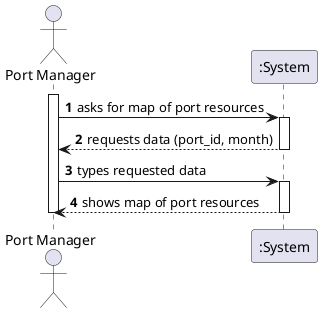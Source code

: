 @startuml
'https://plantuml.com/sequence-diagram

autonumber

actor "Port Manager" as PM

activate PM
PM -> ":System" : asks for map of port resources

activate ":System"
":System" --> "PM" : requests data (port_id, month)
deactivate ":System"

PM -> ":System" : types requested data

activate ":System"
":System" --> PM : shows map of port resources
deactivate ":System"

deactivate PM

@enduml